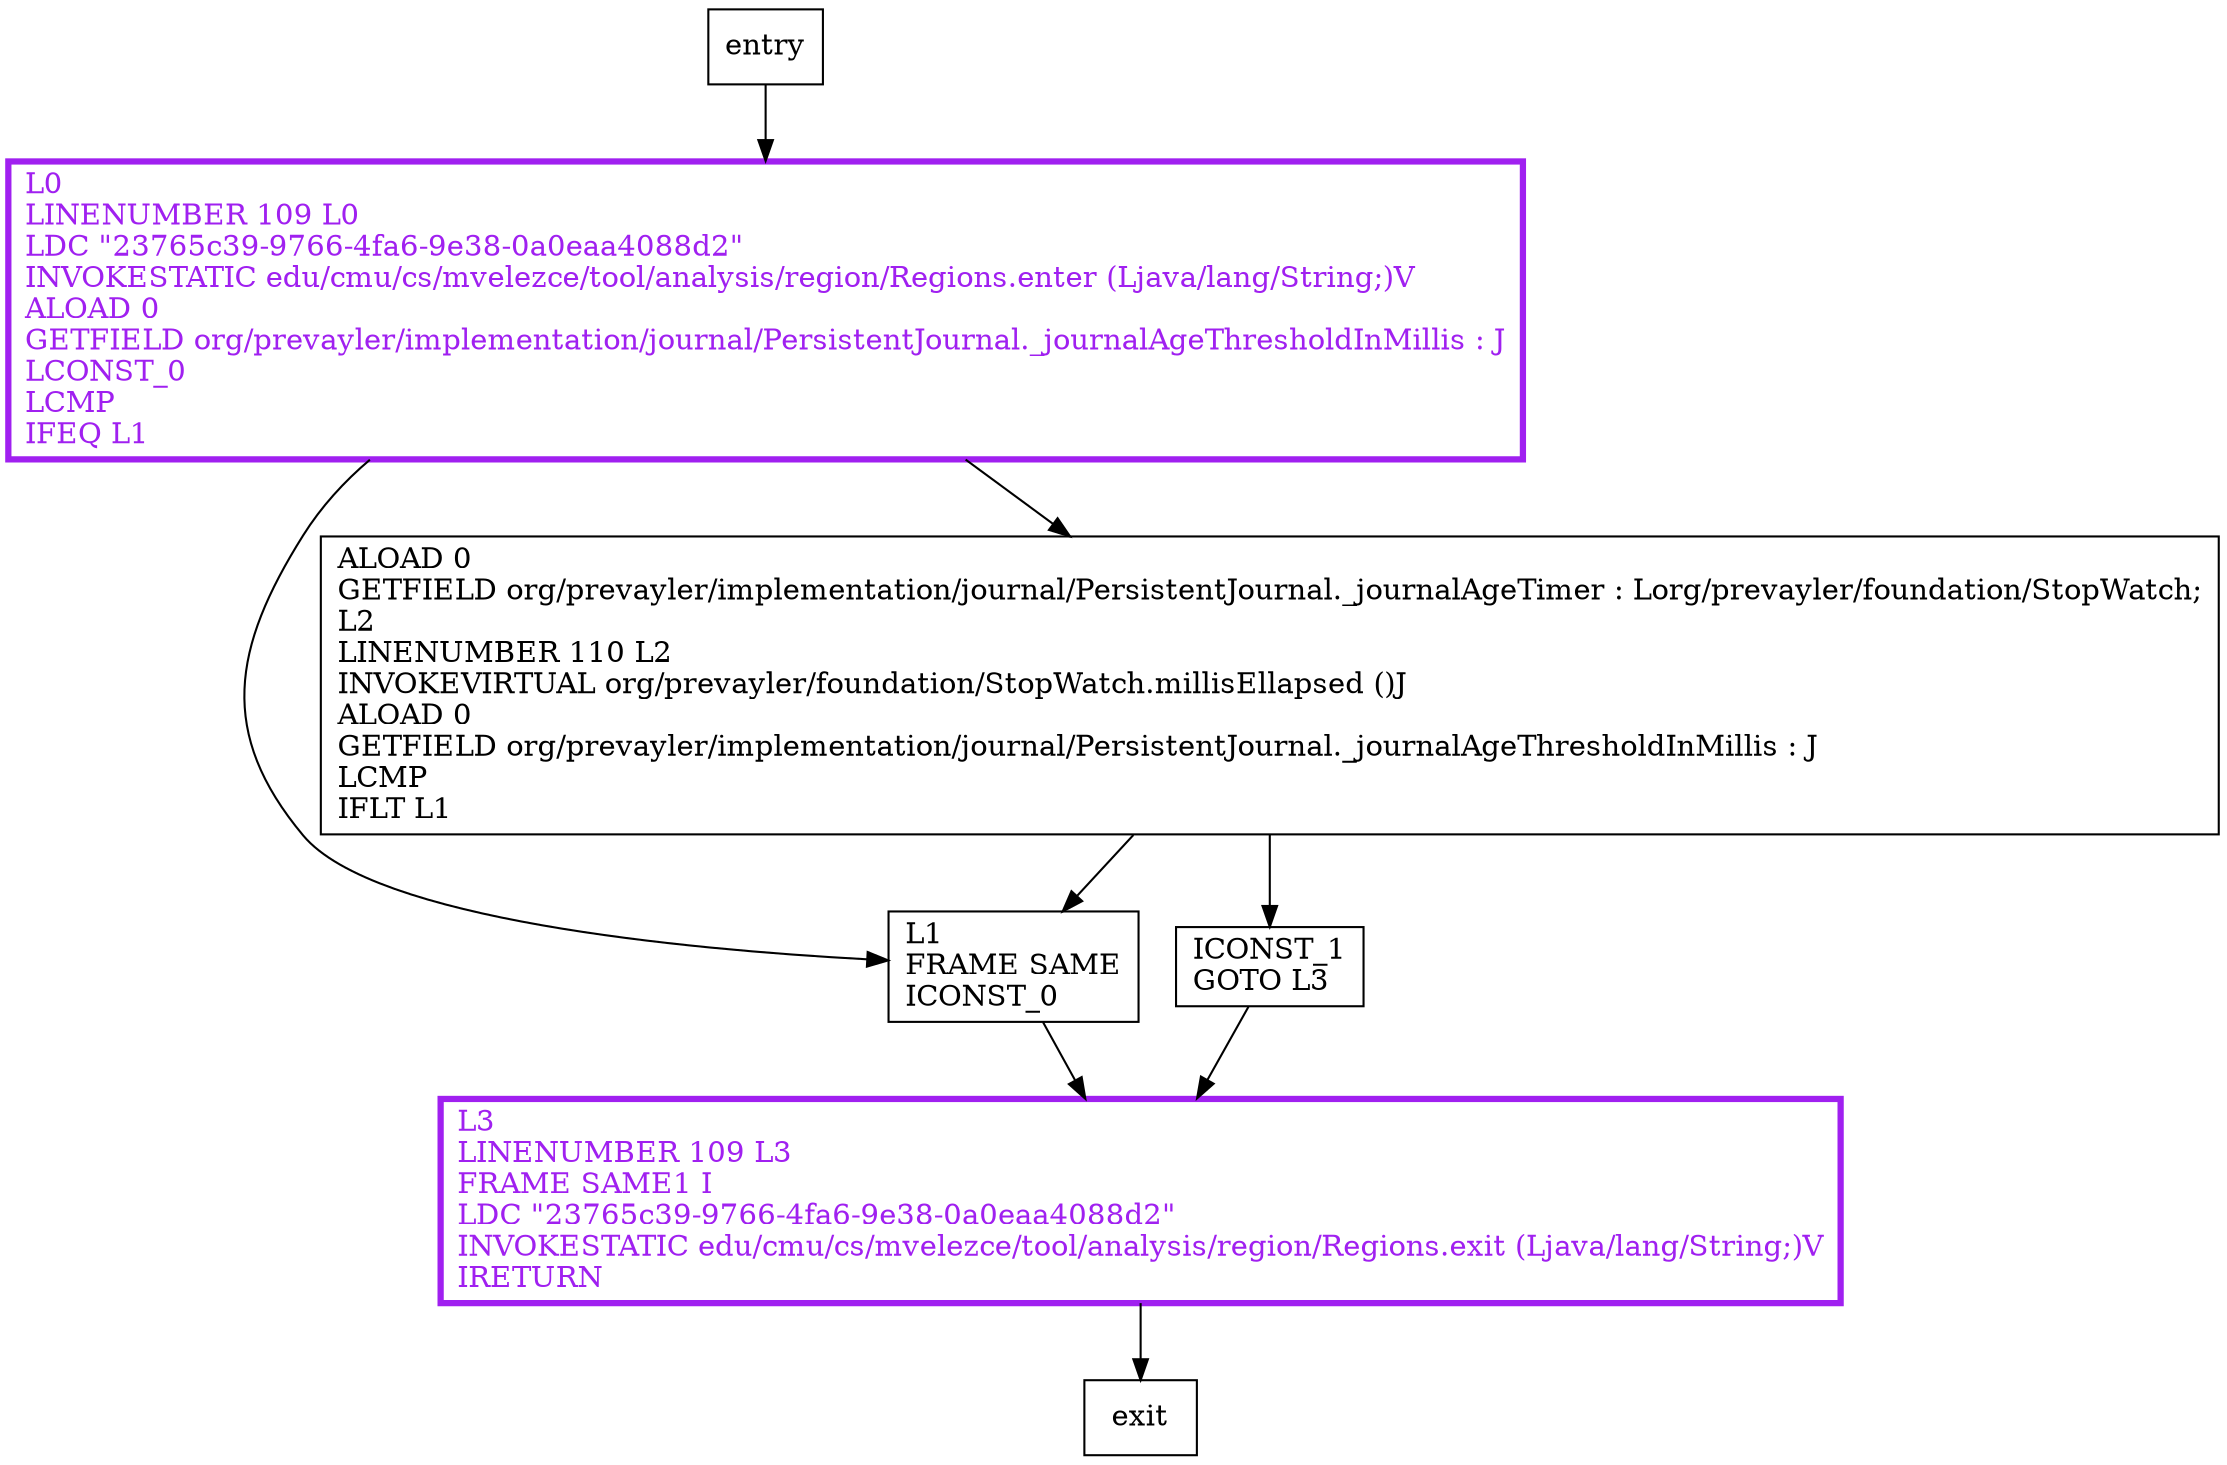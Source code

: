digraph isOutputJournalTooOld {
node [shape=record];
288008604 [label="L0\lLINENUMBER 109 L0\lLDC \"23765c39-9766-4fa6-9e38-0a0eaa4088d2\"\lINVOKESTATIC edu/cmu/cs/mvelezce/tool/analysis/region/Regions.enter (Ljava/lang/String;)V\lALOAD 0\lGETFIELD org/prevayler/implementation/journal/PersistentJournal._journalAgeThresholdInMillis : J\lLCONST_0\lLCMP\lIFEQ L1\l"];
1651613847 [label="L3\lLINENUMBER 109 L3\lFRAME SAME1 I\lLDC \"23765c39-9766-4fa6-9e38-0a0eaa4088d2\"\lINVOKESTATIC edu/cmu/cs/mvelezce/tool/analysis/region/Regions.exit (Ljava/lang/String;)V\lIRETURN\l"];
1960273504 [label="L1\lFRAME SAME\lICONST_0\l"];
1393078852 [label="ALOAD 0\lGETFIELD org/prevayler/implementation/journal/PersistentJournal._journalAgeTimer : Lorg/prevayler/foundation/StopWatch;\lL2\lLINENUMBER 110 L2\lINVOKEVIRTUAL org/prevayler/foundation/StopWatch.millisEllapsed ()J\lALOAD 0\lGETFIELD org/prevayler/implementation/journal/PersistentJournal._journalAgeThresholdInMillis : J\lLCMP\lIFLT L1\l"];
651398040 [label="ICONST_1\lGOTO L3\l"];
entry;
exit;
entry -> 288008604;
288008604 -> 1960273504;
288008604 -> 1393078852;
1651613847 -> exit;
1960273504 -> 1651613847;
1393078852 -> 1960273504;
1393078852 -> 651398040;
651398040 -> 1651613847;
288008604[fontcolor="purple", penwidth=3, color="purple"];
1651613847[fontcolor="purple", penwidth=3, color="purple"];
}
